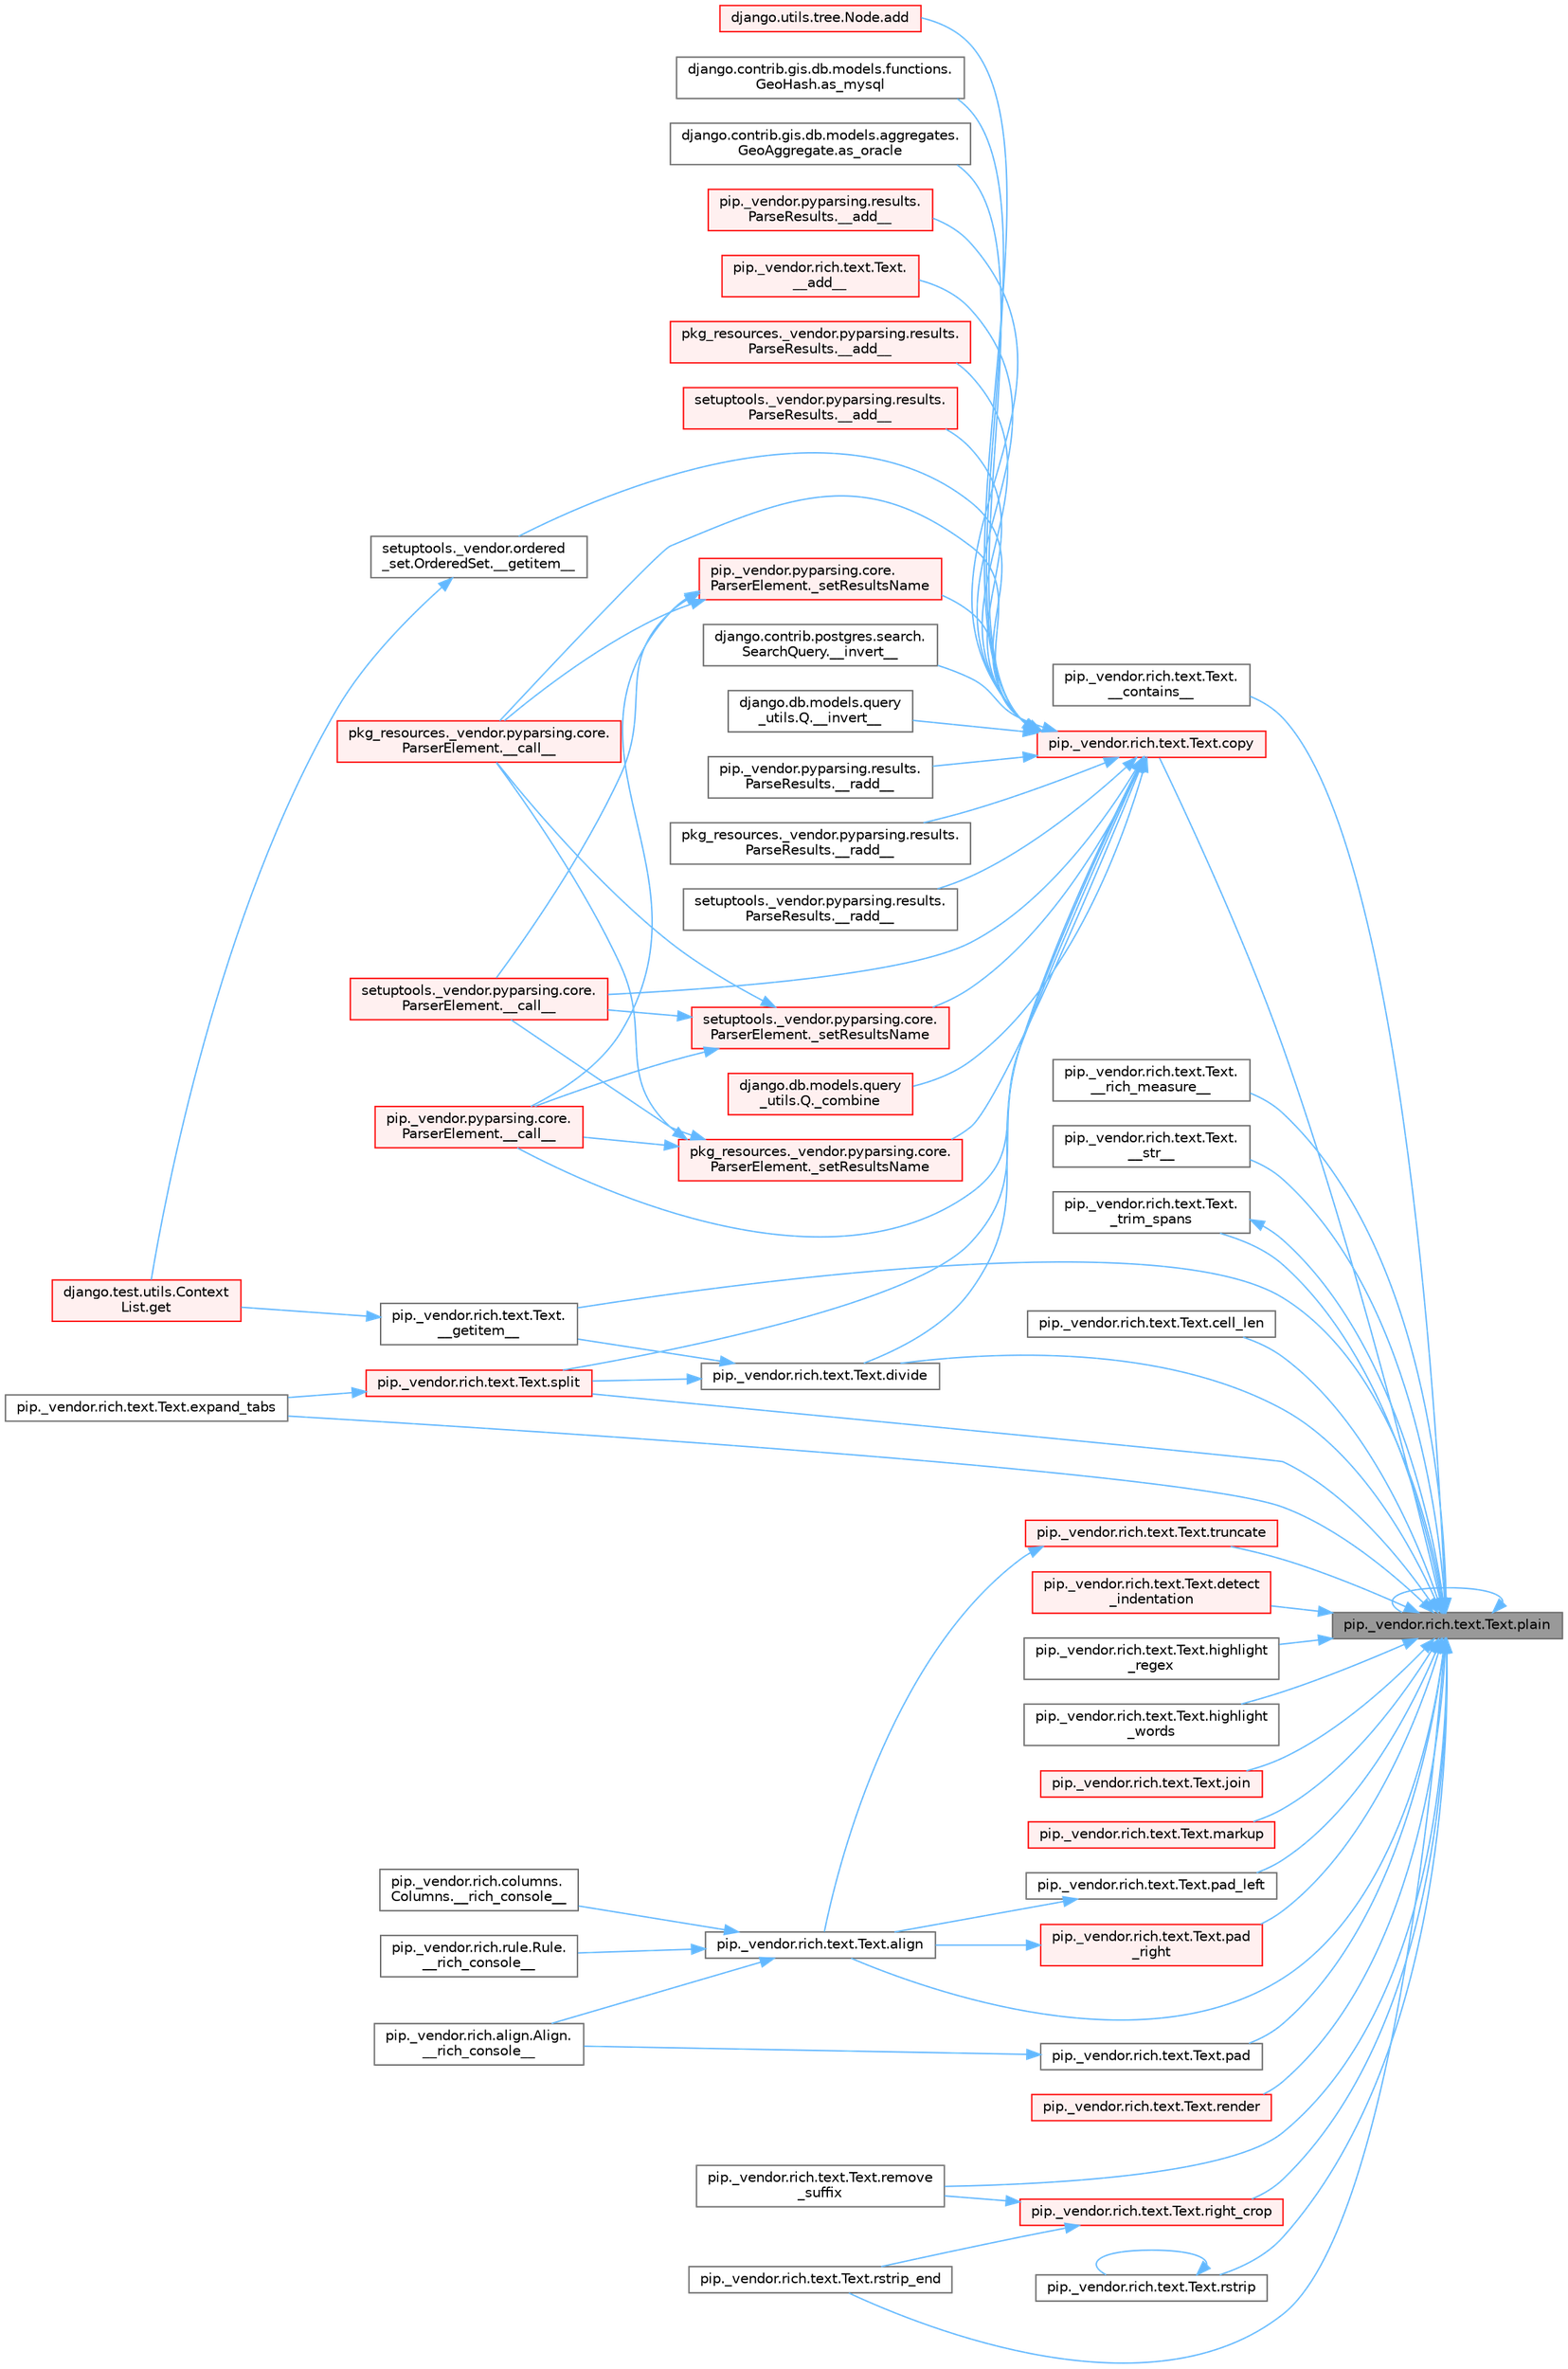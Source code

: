 digraph "pip._vendor.rich.text.Text.plain"
{
 // LATEX_PDF_SIZE
  bgcolor="transparent";
  edge [fontname=Helvetica,fontsize=10,labelfontname=Helvetica,labelfontsize=10];
  node [fontname=Helvetica,fontsize=10,shape=box,height=0.2,width=0.4];
  rankdir="RL";
  Node1 [id="Node000001",label="pip._vendor.rich.text.Text.plain",height=0.2,width=0.4,color="gray40", fillcolor="grey60", style="filled", fontcolor="black",tooltip=" "];
  Node1 -> Node2 [id="edge1_Node000001_Node000002",dir="back",color="steelblue1",style="solid",tooltip=" "];
  Node2 [id="Node000002",label="pip._vendor.rich.text.Text.\l__contains__",height=0.2,width=0.4,color="grey40", fillcolor="white", style="filled",URL="$classpip_1_1__vendor_1_1rich_1_1text_1_1_text.html#ab1ef4d1ed3b140a75be589e213978878",tooltip=" "];
  Node1 -> Node3 [id="edge2_Node000001_Node000003",dir="back",color="steelblue1",style="solid",tooltip=" "];
  Node3 [id="Node000003",label="pip._vendor.rich.text.Text.\l__getitem__",height=0.2,width=0.4,color="grey40", fillcolor="white", style="filled",URL="$classpip_1_1__vendor_1_1rich_1_1text_1_1_text.html#afc0ae579703f05ff5c40c4a7aa3dcc4b",tooltip=" "];
  Node3 -> Node4 [id="edge3_Node000003_Node000004",dir="back",color="steelblue1",style="solid",tooltip=" "];
  Node4 [id="Node000004",label="django.test.utils.Context\lList.get",height=0.2,width=0.4,color="red", fillcolor="#FFF0F0", style="filled",URL="$classdjango_1_1test_1_1utils_1_1_context_list.html#a1797663a8ac92f44dcb9ad281a896842",tooltip=" "];
  Node1 -> Node3180 [id="edge4_Node000001_Node003180",dir="back",color="steelblue1",style="solid",tooltip=" "];
  Node3180 [id="Node003180",label="pip._vendor.rich.text.Text.\l__rich_measure__",height=0.2,width=0.4,color="grey40", fillcolor="white", style="filled",URL="$classpip_1_1__vendor_1_1rich_1_1text_1_1_text.html#ac3ad31e1ccc87f681cec77d408a9c906",tooltip=" "];
  Node1 -> Node3181 [id="edge5_Node000001_Node003181",dir="back",color="steelblue1",style="solid",tooltip=" "];
  Node3181 [id="Node003181",label="pip._vendor.rich.text.Text.\l__str__",height=0.2,width=0.4,color="grey40", fillcolor="white", style="filled",URL="$classpip_1_1__vendor_1_1rich_1_1text_1_1_text.html#a0b3d7c54400e7e80e71c60f4250cfe6d",tooltip=" "];
  Node1 -> Node3182 [id="edge6_Node000001_Node003182",dir="back",color="steelblue1",style="solid",tooltip=" "];
  Node3182 [id="Node003182",label="pip._vendor.rich.text.Text.\l_trim_spans",height=0.2,width=0.4,color="grey40", fillcolor="white", style="filled",URL="$classpip_1_1__vendor_1_1rich_1_1text_1_1_text.html#a0983b54ffd18876f8bdb39d203d3c6ee",tooltip=" "];
  Node3182 -> Node1 [id="edge7_Node003182_Node000001",dir="back",color="steelblue1",style="solid",tooltip=" "];
  Node1 -> Node3183 [id="edge8_Node000001_Node003183",dir="back",color="steelblue1",style="solid",tooltip=" "];
  Node3183 [id="Node003183",label="pip._vendor.rich.text.Text.align",height=0.2,width=0.4,color="grey40", fillcolor="white", style="filled",URL="$classpip_1_1__vendor_1_1rich_1_1text_1_1_text.html#a31c2242d00566e1e35a9e8d9ba475e73",tooltip=" "];
  Node3183 -> Node94 [id="edge9_Node003183_Node000094",dir="back",color="steelblue1",style="solid",tooltip=" "];
  Node94 [id="Node000094",label="pip._vendor.rich.align.Align.\l__rich_console__",height=0.2,width=0.4,color="grey40", fillcolor="white", style="filled",URL="$classpip_1_1__vendor_1_1rich_1_1align_1_1_align.html#afd4f8994e1355e2c22c2aa1145f0d400",tooltip=" "];
  Node3183 -> Node1488 [id="edge10_Node003183_Node001488",dir="back",color="steelblue1",style="solid",tooltip=" "];
  Node1488 [id="Node001488",label="pip._vendor.rich.columns.\lColumns.__rich_console__",height=0.2,width=0.4,color="grey40", fillcolor="white", style="filled",URL="$classpip_1_1__vendor_1_1rich_1_1columns_1_1_columns.html#aaae297ec38827f15d1d15327be4e4a12",tooltip=" "];
  Node3183 -> Node3184 [id="edge11_Node003183_Node003184",dir="back",color="steelblue1",style="solid",tooltip=" "];
  Node3184 [id="Node003184",label="pip._vendor.rich.rule.Rule.\l__rich_console__",height=0.2,width=0.4,color="grey40", fillcolor="white", style="filled",URL="$classpip_1_1__vendor_1_1rich_1_1rule_1_1_rule.html#a6d54c948a430012a37c8fb11f277e500",tooltip=" "];
  Node1 -> Node3185 [id="edge12_Node000001_Node003185",dir="back",color="steelblue1",style="solid",tooltip=" "];
  Node3185 [id="Node003185",label="pip._vendor.rich.text.Text.cell_len",height=0.2,width=0.4,color="grey40", fillcolor="white", style="filled",URL="$classpip_1_1__vendor_1_1rich_1_1text_1_1_text.html#a61e804d92082554744af94322f5c730d",tooltip=" "];
  Node1 -> Node3186 [id="edge13_Node000001_Node003186",dir="back",color="steelblue1",style="solid",tooltip=" "];
  Node3186 [id="Node003186",label="pip._vendor.rich.text.Text.copy",height=0.2,width=0.4,color="red", fillcolor="#FFF0F0", style="filled",URL="$classpip_1_1__vendor_1_1rich_1_1text_1_1_text.html#a93b228d0aa89aa63e6dfbaa40cb7619a",tooltip=" "];
  Node3186 -> Node129 [id="edge14_Node003186_Node000129",dir="back",color="steelblue1",style="solid",tooltip=" "];
  Node129 [id="Node000129",label="pip._vendor.pyparsing.results.\lParseResults.__add__",height=0.2,width=0.4,color="red", fillcolor="#FFF0F0", style="filled",URL="$classpip_1_1__vendor_1_1pyparsing_1_1results_1_1_parse_results.html#a3d042ec44a5277aec415d0527b3aa0f2",tooltip=" "];
  Node3186 -> Node131 [id="edge15_Node003186_Node000131",dir="back",color="steelblue1",style="solid",tooltip=" "];
  Node131 [id="Node000131",label="pip._vendor.rich.text.Text.\l__add__",height=0.2,width=0.4,color="red", fillcolor="#FFF0F0", style="filled",URL="$classpip_1_1__vendor_1_1rich_1_1text_1_1_text.html#a53ddbcca645bcd523cc7875ede6a2691",tooltip=" "];
  Node3186 -> Node132 [id="edge16_Node003186_Node000132",dir="back",color="steelblue1",style="solid",tooltip=" "];
  Node132 [id="Node000132",label="pkg_resources._vendor.pyparsing.results.\lParseResults.__add__",height=0.2,width=0.4,color="red", fillcolor="#FFF0F0", style="filled",URL="$classpkg__resources_1_1__vendor_1_1pyparsing_1_1results_1_1_parse_results.html#aac08c0df1060499bad944971ca3442b9",tooltip=" "];
  Node3186 -> Node133 [id="edge17_Node003186_Node000133",dir="back",color="steelblue1",style="solid",tooltip=" "];
  Node133 [id="Node000133",label="setuptools._vendor.pyparsing.results.\lParseResults.__add__",height=0.2,width=0.4,color="red", fillcolor="#FFF0F0", style="filled",URL="$classsetuptools_1_1__vendor_1_1pyparsing_1_1results_1_1_parse_results.html#afddc4e6ba70870fb80a50fb1f12f43e3",tooltip=" "];
  Node3186 -> Node134 [id="edge18_Node003186_Node000134",dir="back",color="steelblue1",style="solid",tooltip=" "];
  Node134 [id="Node000134",label="pip._vendor.pyparsing.core.\lParserElement.__call__",height=0.2,width=0.4,color="red", fillcolor="#FFF0F0", style="filled",URL="$classpip_1_1__vendor_1_1pyparsing_1_1core_1_1_parser_element.html#a2f5f22bc974026e007e59ad948002d7d",tooltip=" "];
  Node3186 -> Node137 [id="edge19_Node003186_Node000137",dir="back",color="steelblue1",style="solid",tooltip=" "];
  Node137 [id="Node000137",label="pkg_resources._vendor.pyparsing.core.\lParserElement.__call__",height=0.2,width=0.4,color="red", fillcolor="#FFF0F0", style="filled",URL="$classpkg__resources_1_1__vendor_1_1pyparsing_1_1core_1_1_parser_element.html#afcbb17119d97bfa6d626db404fc46c5d",tooltip=" "];
  Node3186 -> Node138 [id="edge20_Node003186_Node000138",dir="back",color="steelblue1",style="solid",tooltip=" "];
  Node138 [id="Node000138",label="setuptools._vendor.pyparsing.core.\lParserElement.__call__",height=0.2,width=0.4,color="red", fillcolor="#FFF0F0", style="filled",URL="$classsetuptools_1_1__vendor_1_1pyparsing_1_1core_1_1_parser_element.html#a28d20326a3f54e2777adc97073328291",tooltip=" "];
  Node3186 -> Node139 [id="edge21_Node003186_Node000139",dir="back",color="steelblue1",style="solid",tooltip=" "];
  Node139 [id="Node000139",label="setuptools._vendor.ordered\l_set.OrderedSet.__getitem__",height=0.2,width=0.4,color="grey40", fillcolor="white", style="filled",URL="$classsetuptools_1_1__vendor_1_1ordered__set_1_1_ordered_set.html#aaa8657c0e85788ac2555cc46176b060c",tooltip=" "];
  Node139 -> Node4 [id="edge22_Node000139_Node000004",dir="back",color="steelblue1",style="solid",tooltip=" "];
  Node3186 -> Node140 [id="edge23_Node003186_Node000140",dir="back",color="steelblue1",style="solid",tooltip=" "];
  Node140 [id="Node000140",label="django.contrib.postgres.search.\lSearchQuery.__invert__",height=0.2,width=0.4,color="grey40", fillcolor="white", style="filled",URL="$classdjango_1_1contrib_1_1postgres_1_1search_1_1_search_query.html#ac6a7b74e22559ee2d0e348855bb3d42f",tooltip=" "];
  Node3186 -> Node141 [id="edge24_Node003186_Node000141",dir="back",color="steelblue1",style="solid",tooltip=" "];
  Node141 [id="Node000141",label="django.db.models.query\l_utils.Q.__invert__",height=0.2,width=0.4,color="grey40", fillcolor="white", style="filled",URL="$classdjango_1_1db_1_1models_1_1query__utils_1_1_q.html#aaeda3970880cceb191cb640593f80bdf",tooltip=" "];
  Node3186 -> Node142 [id="edge25_Node003186_Node000142",dir="back",color="steelblue1",style="solid",tooltip=" "];
  Node142 [id="Node000142",label="pip._vendor.pyparsing.results.\lParseResults.__radd__",height=0.2,width=0.4,color="grey40", fillcolor="white", style="filled",URL="$classpip_1_1__vendor_1_1pyparsing_1_1results_1_1_parse_results.html#afe7d2f27df6497e29cb2cfcd08d8dd40",tooltip=" "];
  Node3186 -> Node143 [id="edge26_Node003186_Node000143",dir="back",color="steelblue1",style="solid",tooltip=" "];
  Node143 [id="Node000143",label="pkg_resources._vendor.pyparsing.results.\lParseResults.__radd__",height=0.2,width=0.4,color="grey40", fillcolor="white", style="filled",URL="$classpkg__resources_1_1__vendor_1_1pyparsing_1_1results_1_1_parse_results.html#a7a988886fbf5c1a9187986384e4df86a",tooltip=" "];
  Node3186 -> Node144 [id="edge27_Node003186_Node000144",dir="back",color="steelblue1",style="solid",tooltip=" "];
  Node144 [id="Node000144",label="setuptools._vendor.pyparsing.results.\lParseResults.__radd__",height=0.2,width=0.4,color="grey40", fillcolor="white", style="filled",URL="$classsetuptools_1_1__vendor_1_1pyparsing_1_1results_1_1_parse_results.html#ae4ccddd5f7c4b56e755d4742bc029335",tooltip=" "];
  Node3186 -> Node145 [id="edge28_Node003186_Node000145",dir="back",color="steelblue1",style="solid",tooltip=" "];
  Node145 [id="Node000145",label="django.db.models.query\l_utils.Q._combine",height=0.2,width=0.4,color="red", fillcolor="#FFF0F0", style="filled",URL="$classdjango_1_1db_1_1models_1_1query__utils_1_1_q.html#ade621b98231b73615e1aa3a726560c55",tooltip=" "];
  Node3186 -> Node158 [id="edge29_Node003186_Node000158",dir="back",color="steelblue1",style="solid",tooltip=" "];
  Node158 [id="Node000158",label="pip._vendor.pyparsing.core.\lParserElement._setResultsName",height=0.2,width=0.4,color="red", fillcolor="#FFF0F0", style="filled",URL="$classpip_1_1__vendor_1_1pyparsing_1_1core_1_1_parser_element.html#a4682554ec6560cf3d1060cba60212b54",tooltip=" "];
  Node158 -> Node134 [id="edge30_Node000158_Node000134",dir="back",color="steelblue1",style="solid",tooltip=" "];
  Node158 -> Node137 [id="edge31_Node000158_Node000137",dir="back",color="steelblue1",style="solid",tooltip=" "];
  Node158 -> Node138 [id="edge32_Node000158_Node000138",dir="back",color="steelblue1",style="solid",tooltip=" "];
  Node3186 -> Node162 [id="edge33_Node003186_Node000162",dir="back",color="steelblue1",style="solid",tooltip=" "];
  Node162 [id="Node000162",label="pkg_resources._vendor.pyparsing.core.\lParserElement._setResultsName",height=0.2,width=0.4,color="red", fillcolor="#FFF0F0", style="filled",URL="$classpkg__resources_1_1__vendor_1_1pyparsing_1_1core_1_1_parser_element.html#a84c9abb71474719f0beed3a171d4d031",tooltip=" "];
  Node162 -> Node134 [id="edge34_Node000162_Node000134",dir="back",color="steelblue1",style="solid",tooltip=" "];
  Node162 -> Node137 [id="edge35_Node000162_Node000137",dir="back",color="steelblue1",style="solid",tooltip=" "];
  Node162 -> Node138 [id="edge36_Node000162_Node000138",dir="back",color="steelblue1",style="solid",tooltip=" "];
  Node3186 -> Node163 [id="edge37_Node003186_Node000163",dir="back",color="steelblue1",style="solid",tooltip=" "];
  Node163 [id="Node000163",label="setuptools._vendor.pyparsing.core.\lParserElement._setResultsName",height=0.2,width=0.4,color="red", fillcolor="#FFF0F0", style="filled",URL="$classsetuptools_1_1__vendor_1_1pyparsing_1_1core_1_1_parser_element.html#ad1c3dd5ac98b4103f6c2a679005e141b",tooltip=" "];
  Node163 -> Node134 [id="edge38_Node000163_Node000134",dir="back",color="steelblue1",style="solid",tooltip=" "];
  Node163 -> Node137 [id="edge39_Node000163_Node000137",dir="back",color="steelblue1",style="solid",tooltip=" "];
  Node163 -> Node138 [id="edge40_Node000163_Node000138",dir="back",color="steelblue1",style="solid",tooltip=" "];
  Node3186 -> Node164 [id="edge41_Node003186_Node000164",dir="back",color="steelblue1",style="solid",tooltip=" "];
  Node164 [id="Node000164",label="django.utils.tree.Node.add",height=0.2,width=0.4,color="red", fillcolor="#FFF0F0", style="filled",URL="$classdjango_1_1utils_1_1tree_1_1_node.html#a2c883d105b5c9cfd32bff72c7469f18c",tooltip=" "];
  Node3186 -> Node300 [id="edge42_Node003186_Node000300",dir="back",color="steelblue1",style="solid",tooltip=" "];
  Node300 [id="Node000300",label="django.contrib.gis.db.models.functions.\lGeoHash.as_mysql",height=0.2,width=0.4,color="grey40", fillcolor="white", style="filled",URL="$classdjango_1_1contrib_1_1gis_1_1db_1_1models_1_1functions_1_1_geo_hash.html#a68a859b5c99e8450f6a4df79ef08fd89",tooltip=" "];
  Node3186 -> Node301 [id="edge43_Node003186_Node000301",dir="back",color="steelblue1",style="solid",tooltip=" "];
  Node301 [id="Node000301",label="django.contrib.gis.db.models.aggregates.\lGeoAggregate.as_oracle",height=0.2,width=0.4,color="grey40", fillcolor="white", style="filled",URL="$classdjango_1_1contrib_1_1gis_1_1db_1_1models_1_1aggregates_1_1_geo_aggregate.html#a537ce307d50a80a372c22e07a9f25fa6",tooltip=" "];
  Node3186 -> Node345 [id="edge44_Node003186_Node000345",dir="back",color="steelblue1",style="solid",tooltip=" "];
  Node345 [id="Node000345",label="pip._vendor.rich.text.Text.divide",height=0.2,width=0.4,color="grey40", fillcolor="white", style="filled",URL="$classpip_1_1__vendor_1_1rich_1_1text_1_1_text.html#a07dc70deb29ea374cfff03489995bcac",tooltip=" "];
  Node345 -> Node3 [id="edge45_Node000345_Node000003",dir="back",color="steelblue1",style="solid",tooltip=" "];
  Node345 -> Node346 [id="edge46_Node000345_Node000346",dir="back",color="steelblue1",style="solid",tooltip=" "];
  Node346 [id="Node000346",label="pip._vendor.rich.text.Text.split",height=0.2,width=0.4,color="red", fillcolor="#FFF0F0", style="filled",URL="$classpip_1_1__vendor_1_1rich_1_1text_1_1_text.html#a73ffa0adbe053fc8c7cca53e4ce32c7b",tooltip=" "];
  Node346 -> Node349 [id="edge47_Node000346_Node000349",dir="back",color="steelblue1",style="solid",tooltip=" "];
  Node349 [id="Node000349",label="pip._vendor.rich.text.Text.expand_tabs",height=0.2,width=0.4,color="grey40", fillcolor="white", style="filled",URL="$classpip_1_1__vendor_1_1rich_1_1text_1_1_text.html#ad9f65ecb5a2b9b55648d525a0a58c947",tooltip=" "];
  Node3186 -> Node346 [id="edge48_Node003186_Node000346",dir="back",color="steelblue1",style="solid",tooltip=" "];
  Node1 -> Node3187 [id="edge49_Node000001_Node003187",dir="back",color="steelblue1",style="solid",tooltip=" "];
  Node3187 [id="Node003187",label="pip._vendor.rich.text.Text.detect\l_indentation",height=0.2,width=0.4,color="red", fillcolor="#FFF0F0", style="filled",URL="$classpip_1_1__vendor_1_1rich_1_1text_1_1_text.html#af4af48cd0b99c5abf3337382ccd98917",tooltip=" "];
  Node1 -> Node345 [id="edge50_Node000001_Node000345",dir="back",color="steelblue1",style="solid",tooltip=" "];
  Node1 -> Node349 [id="edge51_Node000001_Node000349",dir="back",color="steelblue1",style="solid",tooltip=" "];
  Node1 -> Node3188 [id="edge52_Node000001_Node003188",dir="back",color="steelblue1",style="solid",tooltip=" "];
  Node3188 [id="Node003188",label="pip._vendor.rich.text.Text.highlight\l_regex",height=0.2,width=0.4,color="grey40", fillcolor="white", style="filled",URL="$classpip_1_1__vendor_1_1rich_1_1text_1_1_text.html#a897631c9332cad5867ccf8826d5ef6fa",tooltip=" "];
  Node1 -> Node3189 [id="edge53_Node000001_Node003189",dir="back",color="steelblue1",style="solid",tooltip=" "];
  Node3189 [id="Node003189",label="pip._vendor.rich.text.Text.highlight\l_words",height=0.2,width=0.4,color="grey40", fillcolor="white", style="filled",URL="$classpip_1_1__vendor_1_1rich_1_1text_1_1_text.html#abc93478a603ed57853ab9fa9588a8772",tooltip=" "];
  Node1 -> Node3190 [id="edge54_Node000001_Node003190",dir="back",color="steelblue1",style="solid",tooltip=" "];
  Node3190 [id="Node003190",label="pip._vendor.rich.text.Text.join",height=0.2,width=0.4,color="red", fillcolor="#FFF0F0", style="filled",URL="$classpip_1_1__vendor_1_1rich_1_1text_1_1_text.html#a13db0a07a8a0fc184cf4f86e6f8981c7",tooltip=" "];
  Node1 -> Node3191 [id="edge55_Node000001_Node003191",dir="back",color="steelblue1",style="solid",tooltip=" "];
  Node3191 [id="Node003191",label="pip._vendor.rich.text.Text.markup",height=0.2,width=0.4,color="red", fillcolor="#FFF0F0", style="filled",URL="$classpip_1_1__vendor_1_1rich_1_1text_1_1_text.html#a09b0f0a151cbe4c0509d5c78baf2eadd",tooltip=" "];
  Node1 -> Node3194 [id="edge56_Node000001_Node003194",dir="back",color="steelblue1",style="solid",tooltip=" "];
  Node3194 [id="Node003194",label="pip._vendor.rich.text.Text.pad",height=0.2,width=0.4,color="grey40", fillcolor="white", style="filled",URL="$classpip_1_1__vendor_1_1rich_1_1text_1_1_text.html#a6d1565afbaaa880acf42376173bd7d16",tooltip=" "];
  Node3194 -> Node94 [id="edge57_Node003194_Node000094",dir="back",color="steelblue1",style="solid",tooltip=" "];
  Node1 -> Node3195 [id="edge58_Node000001_Node003195",dir="back",color="steelblue1",style="solid",tooltip=" "];
  Node3195 [id="Node003195",label="pip._vendor.rich.text.Text.pad_left",height=0.2,width=0.4,color="grey40", fillcolor="white", style="filled",URL="$classpip_1_1__vendor_1_1rich_1_1text_1_1_text.html#ad6cce2e6aec12704ba4991e392da5723",tooltip=" "];
  Node3195 -> Node3183 [id="edge59_Node003195_Node003183",dir="back",color="steelblue1",style="solid",tooltip=" "];
  Node1 -> Node3196 [id="edge60_Node000001_Node003196",dir="back",color="steelblue1",style="solid",tooltip=" "];
  Node3196 [id="Node003196",label="pip._vendor.rich.text.Text.pad\l_right",height=0.2,width=0.4,color="red", fillcolor="#FFF0F0", style="filled",URL="$classpip_1_1__vendor_1_1rich_1_1text_1_1_text.html#ab14e37f26665eeacae7a25bc2c7a105d",tooltip=" "];
  Node3196 -> Node3183 [id="edge61_Node003196_Node003183",dir="back",color="steelblue1",style="solid",tooltip=" "];
  Node1 -> Node1 [id="edge62_Node000001_Node000001",dir="back",color="steelblue1",style="solid",tooltip=" "];
  Node1 -> Node3198 [id="edge63_Node000001_Node003198",dir="back",color="steelblue1",style="solid",tooltip=" "];
  Node3198 [id="Node003198",label="pip._vendor.rich.text.Text.remove\l_suffix",height=0.2,width=0.4,color="grey40", fillcolor="white", style="filled",URL="$classpip_1_1__vendor_1_1rich_1_1text_1_1_text.html#a6471f076ed2cb61e9808a6fee2039aaa",tooltip=" "];
  Node1 -> Node3199 [id="edge64_Node000001_Node003199",dir="back",color="steelblue1",style="solid",tooltip=" "];
  Node3199 [id="Node003199",label="pip._vendor.rich.text.Text.render",height=0.2,width=0.4,color="red", fillcolor="#FFF0F0", style="filled",URL="$classpip_1_1__vendor_1_1rich_1_1text_1_1_text.html#a2d317bc35d66566cf86cf8aad80c6ce2",tooltip=" "];
  Node1 -> Node3200 [id="edge65_Node000001_Node003200",dir="back",color="steelblue1",style="solid",tooltip=" "];
  Node3200 [id="Node003200",label="pip._vendor.rich.text.Text.right_crop",height=0.2,width=0.4,color="red", fillcolor="#FFF0F0", style="filled",URL="$classpip_1_1__vendor_1_1rich_1_1text_1_1_text.html#a8bcf4e2edd125080f88d9104e8400f1e",tooltip=" "];
  Node3200 -> Node3198 [id="edge66_Node003200_Node003198",dir="back",color="steelblue1",style="solid",tooltip=" "];
  Node3200 -> Node3201 [id="edge67_Node003200_Node003201",dir="back",color="steelblue1",style="solid",tooltip=" "];
  Node3201 [id="Node003201",label="pip._vendor.rich.text.Text.rstrip_end",height=0.2,width=0.4,color="grey40", fillcolor="white", style="filled",URL="$classpip_1_1__vendor_1_1rich_1_1text_1_1_text.html#a4f35b3ae0e8624ffe7f9709bbb900600",tooltip=" "];
  Node1 -> Node3202 [id="edge68_Node000001_Node003202",dir="back",color="steelblue1",style="solid",tooltip=" "];
  Node3202 [id="Node003202",label="pip._vendor.rich.text.Text.rstrip",height=0.2,width=0.4,color="grey40", fillcolor="white", style="filled",URL="$classpip_1_1__vendor_1_1rich_1_1text_1_1_text.html#aa527830132c0ad696221dbdf44bf2854",tooltip=" "];
  Node3202 -> Node3202 [id="edge69_Node003202_Node003202",dir="back",color="steelblue1",style="solid",tooltip=" "];
  Node1 -> Node3201 [id="edge70_Node000001_Node003201",dir="back",color="steelblue1",style="solid",tooltip=" "];
  Node1 -> Node346 [id="edge71_Node000001_Node000346",dir="back",color="steelblue1",style="solid",tooltip=" "];
  Node1 -> Node3203 [id="edge72_Node000001_Node003203",dir="back",color="steelblue1",style="solid",tooltip=" "];
  Node3203 [id="Node003203",label="pip._vendor.rich.text.Text.truncate",height=0.2,width=0.4,color="red", fillcolor="#FFF0F0", style="filled",URL="$classpip_1_1__vendor_1_1rich_1_1text_1_1_text.html#a58b8bc4236fc09bac49973097c4ce0e3",tooltip=" "];
  Node3203 -> Node3183 [id="edge73_Node003203_Node003183",dir="back",color="steelblue1",style="solid",tooltip=" "];
}
